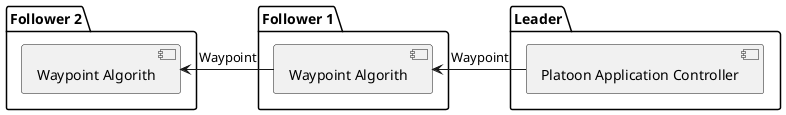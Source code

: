 @startuml SystemContextDiagram

package "Follower 2" as follower_2 {
    component "Waypoint Algorith" as WA_2
}

package "Follower 1" as follower_1 {
    component "Waypoint Algorith" as WA_1
}

package "Leader" as leader {
    component "Platoon Application Controller" as PAC
}

WA_2 <- WA_1 : Waypoint
WA_1 <- PAC : Waypoint

@enduml